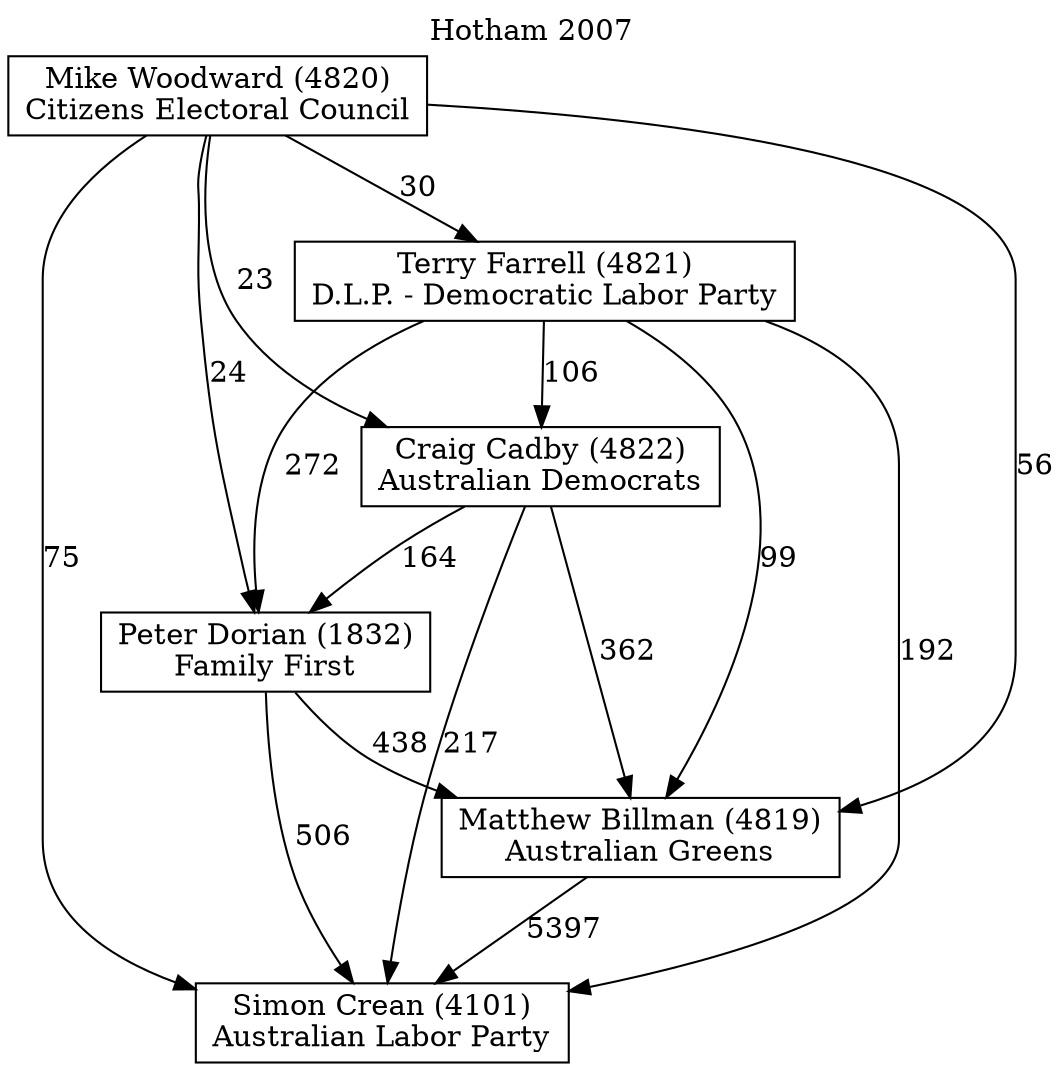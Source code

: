 // House preference flow
digraph "Simon Crean (4101)_Hotham_2007" {
	graph [label="Hotham 2007" labelloc=t mclimit=10]
	node [shape=box]
	"Simon Crean (4101)" [label="Simon Crean (4101)
Australian Labor Party"]
	"Matthew Billman (4819)" [label="Matthew Billman (4819)
Australian Greens"]
	"Peter Dorian (1832)" [label="Peter Dorian (1832)
Family First"]
	"Craig Cadby (4822)" [label="Craig Cadby (4822)
Australian Democrats"]
	"Terry Farrell (4821)" [label="Terry Farrell (4821)
D.L.P. - Democratic Labor Party"]
	"Mike Woodward (4820)" [label="Mike Woodward (4820)
Citizens Electoral Council"]
	"Matthew Billman (4819)" -> "Simon Crean (4101)" [label=5397]
	"Peter Dorian (1832)" -> "Matthew Billman (4819)" [label=438]
	"Craig Cadby (4822)" -> "Peter Dorian (1832)" [label=164]
	"Terry Farrell (4821)" -> "Craig Cadby (4822)" [label=106]
	"Mike Woodward (4820)" -> "Terry Farrell (4821)" [label=30]
	"Peter Dorian (1832)" -> "Simon Crean (4101)" [label=506]
	"Craig Cadby (4822)" -> "Simon Crean (4101)" [label=217]
	"Terry Farrell (4821)" -> "Simon Crean (4101)" [label=192]
	"Mike Woodward (4820)" -> "Simon Crean (4101)" [label=75]
	"Mike Woodward (4820)" -> "Craig Cadby (4822)" [label=23]
	"Terry Farrell (4821)" -> "Peter Dorian (1832)" [label=272]
	"Mike Woodward (4820)" -> "Peter Dorian (1832)" [label=24]
	"Craig Cadby (4822)" -> "Matthew Billman (4819)" [label=362]
	"Terry Farrell (4821)" -> "Matthew Billman (4819)" [label=99]
	"Mike Woodward (4820)" -> "Matthew Billman (4819)" [label=56]
}
